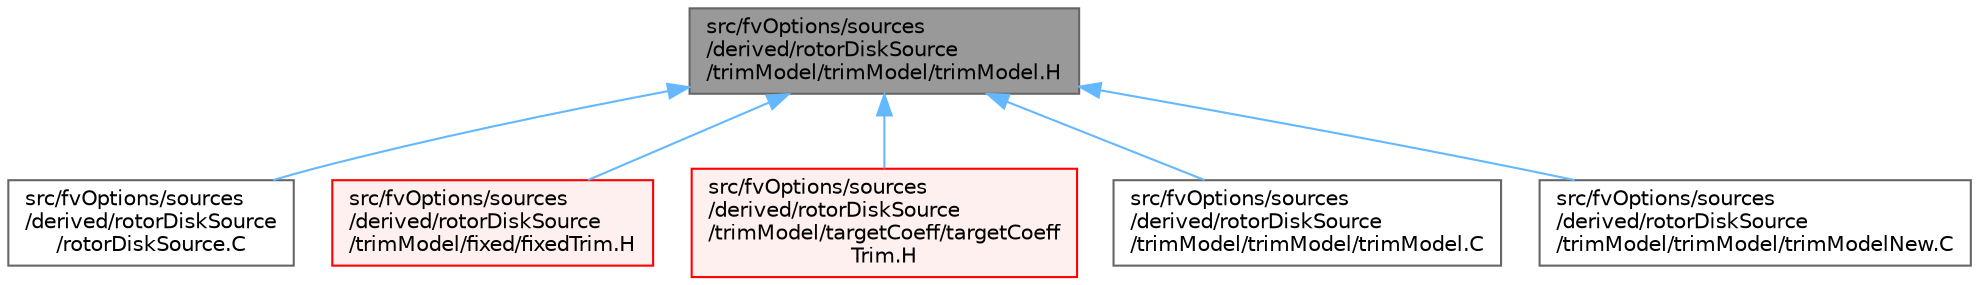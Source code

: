 digraph "src/fvOptions/sources/derived/rotorDiskSource/trimModel/trimModel/trimModel.H"
{
 // LATEX_PDF_SIZE
  bgcolor="transparent";
  edge [fontname=Helvetica,fontsize=10,labelfontname=Helvetica,labelfontsize=10];
  node [fontname=Helvetica,fontsize=10,shape=box,height=0.2,width=0.4];
  Node1 [id="Node000001",label="src/fvOptions/sources\l/derived/rotorDiskSource\l/trimModel/trimModel/trimModel.H",height=0.2,width=0.4,color="gray40", fillcolor="grey60", style="filled", fontcolor="black",tooltip=" "];
  Node1 -> Node2 [id="edge1_Node000001_Node000002",dir="back",color="steelblue1",style="solid",tooltip=" "];
  Node2 [id="Node000002",label="src/fvOptions/sources\l/derived/rotorDiskSource\l/rotorDiskSource.C",height=0.2,width=0.4,color="grey40", fillcolor="white", style="filled",URL="$rotorDiskSource_8C.html",tooltip=" "];
  Node1 -> Node3 [id="edge2_Node000001_Node000003",dir="back",color="steelblue1",style="solid",tooltip=" "];
  Node3 [id="Node000003",label="src/fvOptions/sources\l/derived/rotorDiskSource\l/trimModel/fixed/fixedTrim.H",height=0.2,width=0.4,color="red", fillcolor="#FFF0F0", style="filled",URL="$fixedTrim_8H.html",tooltip=" "];
  Node1 -> Node5 [id="edge3_Node000001_Node000005",dir="back",color="steelblue1",style="solid",tooltip=" "];
  Node5 [id="Node000005",label="src/fvOptions/sources\l/derived/rotorDiskSource\l/trimModel/targetCoeff/targetCoeff\lTrim.H",height=0.2,width=0.4,color="red", fillcolor="#FFF0F0", style="filled",URL="$targetCoeffTrim_8H.html",tooltip=" "];
  Node1 -> Node7 [id="edge4_Node000001_Node000007",dir="back",color="steelblue1",style="solid",tooltip=" "];
  Node7 [id="Node000007",label="src/fvOptions/sources\l/derived/rotorDiskSource\l/trimModel/trimModel/trimModel.C",height=0.2,width=0.4,color="grey40", fillcolor="white", style="filled",URL="$trimModel_8C.html",tooltip=" "];
  Node1 -> Node8 [id="edge5_Node000001_Node000008",dir="back",color="steelblue1",style="solid",tooltip=" "];
  Node8 [id="Node000008",label="src/fvOptions/sources\l/derived/rotorDiskSource\l/trimModel/trimModel/trimModelNew.C",height=0.2,width=0.4,color="grey40", fillcolor="white", style="filled",URL="$trimModelNew_8C.html",tooltip=" "];
}
